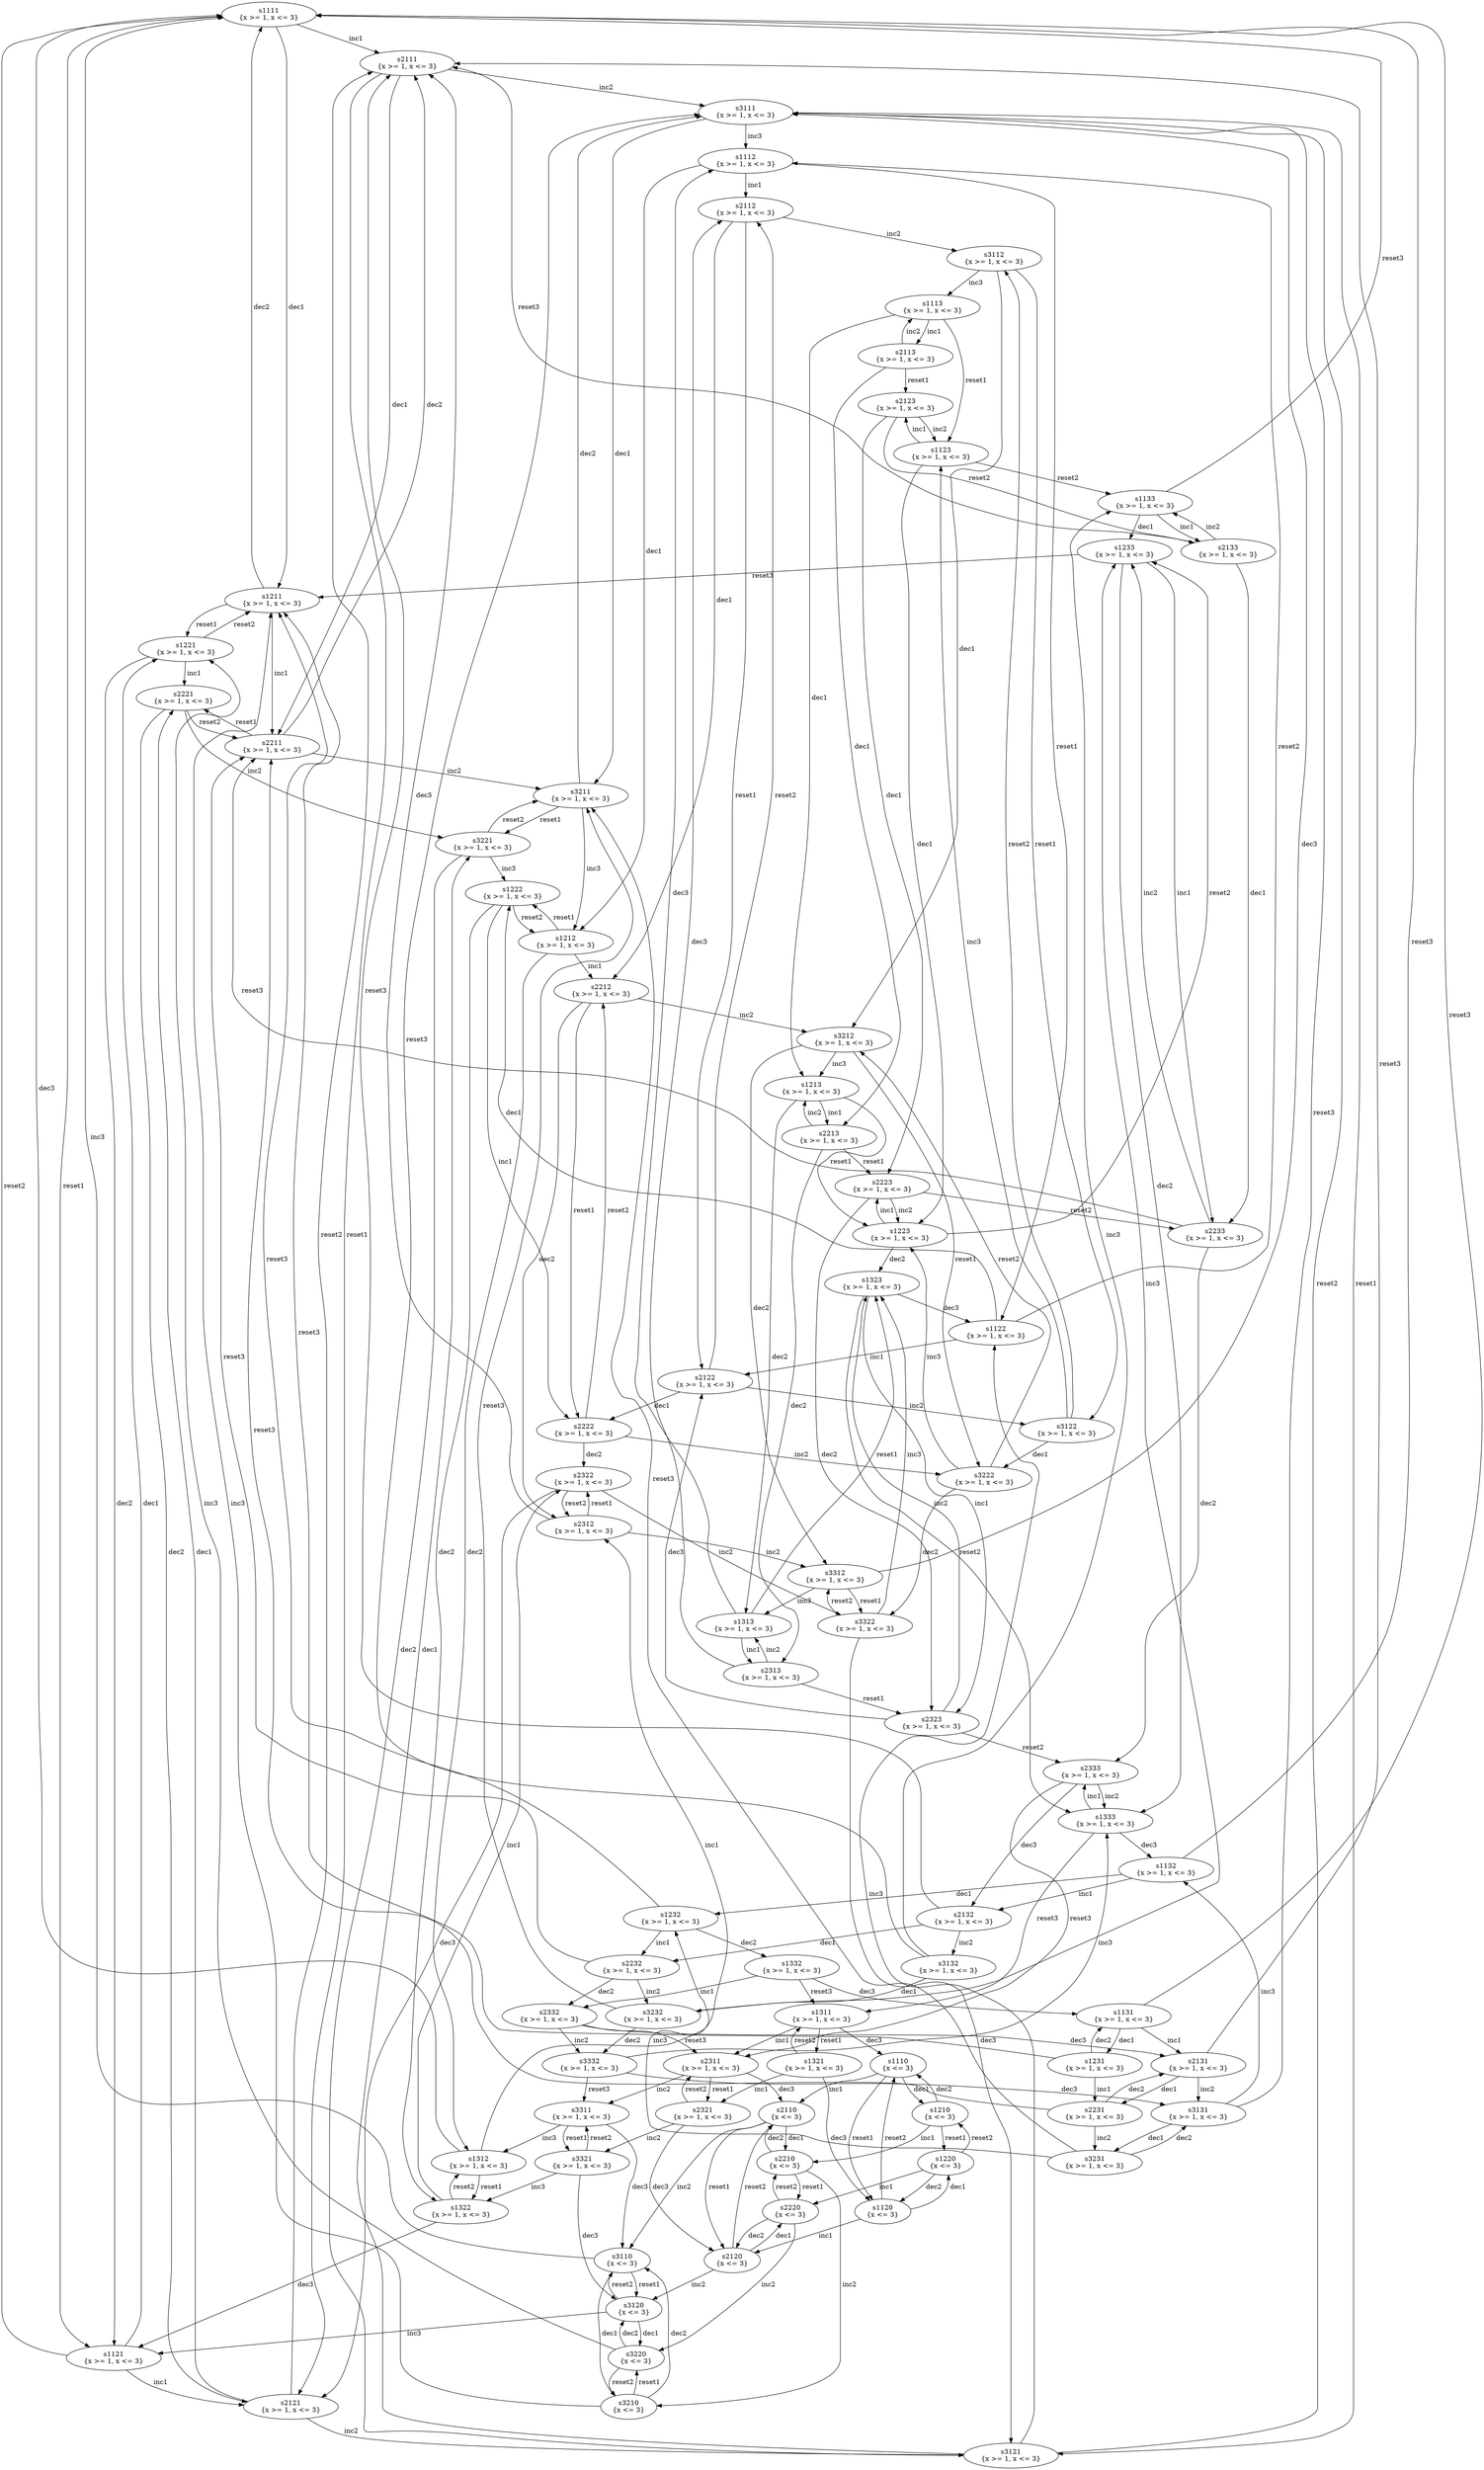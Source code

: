 digraph G {
	 rankdir=TB;
	0 [label = "s1111\n{x >= 1, x <= 3}"];
	1 [label = "s2111\n{x >= 1, x <= 3}"];
	2 [label = "s1211\n{x >= 1, x <= 3}"];
	3 [label = "s1121\n{x >= 1, x <= 3}"];
	4 [label = "s3111\n{x >= 1, x <= 3}"];
	5 [label = "s2211\n{x >= 1, x <= 3}"];
	6 [label = "s2121\n{x >= 1, x <= 3}"];
	7 [label = "s1221\n{x >= 1, x <= 3}"];
	8 [label = "s1112\n{x >= 1, x <= 3}"];
	9 [label = "s3211\n{x >= 1, x <= 3}"];
	10 [label = "s3121\n{x >= 1, x <= 3}"];
	11 [label = "s2221\n{x >= 1, x <= 3}"];
	12 [label = "s2112\n{x >= 1, x <= 3}"];
	13 [label = "s1212\n{x >= 1, x <= 3}"];
	14 [label = "s1122\n{x >= 1, x <= 3}"];
	15 [label = "s3221\n{x >= 1, x <= 3}"];
	16 [label = "s3112\n{x >= 1, x <= 3}"];
	17 [label = "s2212\n{x >= 1, x <= 3}"];
	18 [label = "s2122\n{x >= 1, x <= 3}"];
	19 [label = "s1312\n{x >= 1, x <= 3}"];
	20 [label = "s1222\n{x >= 1, x <= 3}"];
	21 [label = "s1113\n{x >= 1, x <= 3}"];
	22 [label = "s3212\n{x >= 1, x <= 3}"];
	23 [label = "s3122\n{x >= 1, x <= 3}"];
	24 [label = "s2312\n{x >= 1, x <= 3}"];
	25 [label = "s2222\n{x >= 1, x <= 3}"];
	26 [label = "s1322\n{x >= 1, x <= 3}"];
	27 [label = "s2113\n{x >= 1, x <= 3}"];
	28 [label = "s1213\n{x >= 1, x <= 3}"];
	29 [label = "s1123\n{x >= 1, x <= 3}"];
	30 [label = "s3312\n{x >= 1, x <= 3}"];
	31 [label = "s3222\n{x >= 1, x <= 3}"];
	32 [label = "s2322\n{x >= 1, x <= 3}"];
	33 [label = "s2213\n{x >= 1, x <= 3}"];
	34 [label = "s2123\n{x >= 1, x <= 3}"];
	35 [label = "s1313\n{x >= 1, x <= 3}"];
	36 [label = "s1223\n{x >= 1, x <= 3}"];
	37 [label = "s1133\n{x >= 1, x <= 3}"];
	38 [label = "s3322\n{x >= 1, x <= 3}"];
	39 [label = "s2313\n{x >= 1, x <= 3}"];
	40 [label = "s2223\n{x >= 1, x <= 3}"];
	41 [label = "s2133\n{x >= 1, x <= 3}"];
	42 [label = "s1323\n{x >= 1, x <= 3}"];
	43 [label = "s1233\n{x >= 1, x <= 3}"];
	44 [label = "s2323\n{x >= 1, x <= 3}"];
	45 [label = "s2233\n{x >= 1, x <= 3}"];
	46 [label = "s1333\n{x >= 1, x <= 3}"];
	47 [label = "s2333\n{x >= 1, x <= 3}"];
	48 [label = "s1132\n{x >= 1, x <= 3}"];
	49 [label = "s1311\n{x >= 1, x <= 3}"];
	50 [label = "s2132\n{x >= 1, x <= 3}"];
	51 [label = "s2311\n{x >= 1, x <= 3}"];
	52 [label = "s1232\n{x >= 1, x <= 3}"];
	53 [label = "s1110\n{x <= 3}"];
	54 [label = "s1321\n{x >= 1, x <= 3}"];
	55 [label = "s3132\n{x >= 1, x <= 3}"];
	56 [label = "s2232\n{x >= 1, x <= 3}"];
	57 [label = "s3311\n{x >= 1, x <= 3}"];
	58 [label = "s2110\n{x <= 3}"];
	59 [label = "s2321\n{x >= 1, x <= 3}"];
	60 [label = "s1332\n{x >= 1, x <= 3}"];
	61 [label = "s1210\n{x <= 3}"];
	62 [label = "s1120\n{x <= 3}"];
	63 [label = "s3232\n{x >= 1, x <= 3}"];
	64 [label = "s2332\n{x >= 1, x <= 3}"];
	65 [label = "s3110\n{x <= 3}"];
	66 [label = "s3321\n{x >= 1, x <= 3}"];
	67 [label = "s2210\n{x <= 3}"];
	68 [label = "s2120\n{x <= 3}"];
	69 [label = "s1131\n{x >= 1, x <= 3}"];
	70 [label = "s1220\n{x <= 3}"];
	71 [label = "s3332\n{x >= 1, x <= 3}"];
	72 [label = "s2131\n{x >= 1, x <= 3}"];
	73 [label = "s3210\n{x <= 3}"];
	74 [label = "s3120\n{x <= 3}"];
	75 [label = "s2220\n{x <= 3}"];
	76 [label = "s1231\n{x >= 1, x <= 3}"];
	77 [label = "s3131\n{x >= 1, x <= 3}"];
	78 [label = "s2231\n{x >= 1, x <= 3}"];
	79 [label = "s3220\n{x <= 3}"];
	80 [label = "s3231\n{x >= 1, x <= 3}"];
	0 -> 1 [label = " inc1"];
	0 -> 2 [label = " dec1"];
	0 -> 3 [label = " reset1"];
	1 -> 4 [label = " inc2"];
	1 -> 5 [label = " dec1"];
	1 -> 6 [label = " reset1"];
	2 -> 5 [label = " inc1"];
	2 -> 0 [label = " dec2"];
	2 -> 7 [label = " reset1"];
	3 -> 6 [label = " inc1"];
	3 -> 7 [label = " dec1"];
	3 -> 0 [label = " reset2"];
	4 -> 8 [label = " inc3"];
	4 -> 9 [label = " dec1"];
	4 -> 10 [label = " reset1"];
	5 -> 9 [label = " inc2"];
	5 -> 1 [label = " dec2"];
	5 -> 11 [label = " reset1"];
	6 -> 10 [label = " inc2"];
	6 -> 11 [label = " dec1"];
	6 -> 1 [label = " reset2"];
	7 -> 11 [label = " inc1"];
	7 -> 3 [label = " dec2"];
	7 -> 2 [label = " reset2"];
	8 -> 12 [label = " inc1"];
	8 -> 13 [label = " dec1"];
	8 -> 14 [label = " reset1"];
	9 -> 13 [label = " inc3"];
	9 -> 4 [label = " dec2"];
	9 -> 15 [label = " reset1"];
	10 -> 14 [label = " inc3"];
	10 -> 15 [label = " dec1"];
	10 -> 4 [label = " reset2"];
	11 -> 15 [label = " inc2"];
	11 -> 6 [label = " dec2"];
	11 -> 5 [label = " reset2"];
	12 -> 16 [label = " inc2"];
	12 -> 17 [label = " dec1"];
	12 -> 18 [label = " reset1"];
	13 -> 17 [label = " inc1"];
	13 -> 19 [label = " dec2"];
	13 -> 20 [label = " reset1"];
	14 -> 18 [label = " inc1"];
	14 -> 20 [label = " dec1"];
	14 -> 8 [label = " reset2"];
	15 -> 20 [label = " inc3"];
	15 -> 10 [label = " dec2"];
	15 -> 9 [label = " reset2"];
	16 -> 21 [label = " inc3"];
	16 -> 22 [label = " dec1"];
	16 -> 23 [label = " reset1"];
	17 -> 22 [label = " inc2"];
	17 -> 24 [label = " dec2"];
	17 -> 25 [label = " reset1"];
	18 -> 23 [label = " inc2"];
	18 -> 25 [label = " dec1"];
	18 -> 12 [label = " reset2"];
	19 -> 24 [label = " inc1"];
	19 -> 0 [label = " dec3"];
	19 -> 26 [label = " reset1"];
	20 -> 25 [label = " inc1"];
	20 -> 26 [label = " dec2"];
	20 -> 13 [label = " reset2"];
	21 -> 27 [label = " inc1"];
	21 -> 28 [label = " dec1"];
	21 -> 29 [label = " reset1"];
	22 -> 28 [label = " inc3"];
	22 -> 30 [label = " dec2"];
	22 -> 31 [label = " reset1"];
	23 -> 29 [label = " inc3"];
	23 -> 31 [label = " dec1"];
	23 -> 16 [label = " reset2"];
	24 -> 30 [label = " inc2"];
	24 -> 1 [label = " dec3"];
	24 -> 32 [label = " reset1"];
	25 -> 31 [label = " inc2"];
	25 -> 32 [label = " dec2"];
	25 -> 17 [label = " reset2"];
	26 -> 32 [label = " inc1"];
	26 -> 3 [label = " dec3"];
	26 -> 19 [label = " reset2"];
	27 -> 21 [label = " inc2"];
	27 -> 33 [label = " dec1"];
	27 -> 34 [label = " reset1"];
	28 -> 33 [label = " inc1"];
	28 -> 35 [label = " dec2"];
	28 -> 36 [label = " reset1"];
	29 -> 34 [label = " inc1"];
	29 -> 36 [label = " dec1"];
	29 -> 37 [label = " reset2"];
	30 -> 35 [label = " inc3"];
	30 -> 4 [label = " dec3"];
	30 -> 38 [label = " reset1"];
	31 -> 36 [label = " inc3"];
	31 -> 38 [label = " dec2"];
	31 -> 22 [label = " reset2"];
	32 -> 38 [label = " inc2"];
	32 -> 6 [label = " dec3"];
	32 -> 24 [label = " reset2"];
	33 -> 28 [label = " inc2"];
	33 -> 39 [label = " dec2"];
	33 -> 40 [label = " reset1"];
	34 -> 29 [label = " inc2"];
	34 -> 40 [label = " dec1"];
	34 -> 41 [label = " reset2"];
	35 -> 39 [label = " inc1"];
	35 -> 8 [label = " dec3"];
	35 -> 42 [label = " reset1"];
	36 -> 40 [label = " inc1"];
	36 -> 42 [label = " dec2"];
	36 -> 43 [label = " reset2"];
	37 -> 41 [label = " inc1"];
	37 -> 43 [label = " dec1"];
	37 -> 0 [label = " reset3"];
	38 -> 42 [label = " inc3"];
	38 -> 10 [label = " dec3"];
	38 -> 30 [label = " reset2"];
	39 -> 35 [label = " inc2"];
	39 -> 12 [label = " dec3"];
	39 -> 44 [label = " reset1"];
	40 -> 36 [label = " inc2"];
	40 -> 44 [label = " dec2"];
	40 -> 45 [label = " reset2"];
	41 -> 37 [label = " inc2"];
	41 -> 45 [label = " dec1"];
	41 -> 1 [label = " reset3"];
	42 -> 44 [label = " inc1"];
	42 -> 14 [label = " dec3"];
	42 -> 46 [label = " reset2"];
	43 -> 45 [label = " inc1"];
	43 -> 46 [label = " dec2"];
	43 -> 2 [label = " reset3"];
	44 -> 42 [label = " inc2"];
	44 -> 18 [label = " dec3"];
	44 -> 47 [label = " reset2"];
	45 -> 43 [label = " inc2"];
	45 -> 47 [label = " dec2"];
	45 -> 5 [label = " reset3"];
	46 -> 47 [label = " inc1"];
	46 -> 48 [label = " dec3"];
	46 -> 49 [label = " reset3"];
	47 -> 46 [label = " inc2"];
	47 -> 50 [label = " dec3"];
	47 -> 51 [label = " reset3"];
	48 -> 50 [label = " inc1"];
	48 -> 52 [label = " dec1"];
	48 -> 0 [label = " reset3"];
	49 -> 51 [label = " inc1"];
	49 -> 53 [label = " dec3"];
	49 -> 54 [label = " reset1"];
	50 -> 55 [label = " inc2"];
	50 -> 56 [label = " dec1"];
	50 -> 1 [label = " reset3"];
	51 -> 57 [label = " inc2"];
	51 -> 58 [label = " dec3"];
	51 -> 59 [label = " reset1"];
	52 -> 56 [label = " inc1"];
	52 -> 60 [label = " dec2"];
	52 -> 2 [label = " reset3"];
	53 -> 58 [label = " inc1"];
	53 -> 61 [label = " dec1"];
	53 -> 62 [label = " reset1"];
	54 -> 59 [label = " inc1"];
	54 -> 62 [label = " dec3"];
	54 -> 49 [label = " reset2"];
	55 -> 37 [label = " inc3"];
	55 -> 63 [label = " dec1"];
	55 -> 4 [label = " reset3"];
	56 -> 63 [label = " inc2"];
	56 -> 64 [label = " dec2"];
	56 -> 5 [label = " reset3"];
	57 -> 19 [label = " inc3"];
	57 -> 65 [label = " dec3"];
	57 -> 66 [label = " reset1"];
	58 -> 65 [label = " inc2"];
	58 -> 67 [label = " dec1"];
	58 -> 68 [label = " reset1"];
	59 -> 66 [label = " inc2"];
	59 -> 68 [label = " dec3"];
	59 -> 51 [label = " reset2"];
	60 -> 64 [label = " inc1"];
	60 -> 69 [label = " dec3"];
	60 -> 49 [label = " reset3"];
	61 -> 67 [label = " inc1"];
	61 -> 53 [label = " dec2"];
	61 -> 70 [label = " reset1"];
	62 -> 68 [label = " inc1"];
	62 -> 70 [label = " dec1"];
	62 -> 53 [label = " reset2"];
	63 -> 43 [label = " inc3"];
	63 -> 71 [label = " dec2"];
	63 -> 9 [label = " reset3"];
	64 -> 71 [label = " inc2"];
	64 -> 72 [label = " dec3"];
	64 -> 51 [label = " reset3"];
	65 -> 0 [label = " inc3"];
	65 -> 73 [label = " dec1"];
	65 -> 74 [label = " reset1"];
	66 -> 26 [label = " inc3"];
	66 -> 74 [label = " dec3"];
	66 -> 57 [label = " reset2"];
	67 -> 73 [label = " inc2"];
	67 -> 58 [label = " dec2"];
	67 -> 75 [label = " reset1"];
	68 -> 74 [label = " inc2"];
	68 -> 75 [label = " dec1"];
	68 -> 58 [label = " reset2"];
	69 -> 72 [label = " inc1"];
	69 -> 76 [label = " dec1"];
	69 -> 0 [label = " reset3"];
	70 -> 75 [label = " inc1"];
	70 -> 62 [label = " dec2"];
	70 -> 61 [label = " reset2"];
	71 -> 46 [label = " inc3"];
	71 -> 77 [label = " dec3"];
	71 -> 57 [label = " reset3"];
	72 -> 77 [label = " inc2"];
	72 -> 78 [label = " dec1"];
	72 -> 1 [label = " reset3"];
	73 -> 2 [label = " inc3"];
	73 -> 65 [label = " dec2"];
	73 -> 79 [label = " reset1"];
	74 -> 3 [label = " inc3"];
	74 -> 79 [label = " dec1"];
	74 -> 65 [label = " reset2"];
	75 -> 79 [label = " inc2"];
	75 -> 68 [label = " dec2"];
	75 -> 67 [label = " reset2"];
	76 -> 78 [label = " inc1"];
	76 -> 69 [label = " dec2"];
	76 -> 2 [label = " reset3"];
	77 -> 48 [label = " inc3"];
	77 -> 80 [label = " dec1"];
	77 -> 4 [label = " reset3"];
	78 -> 80 [label = " inc2"];
	78 -> 72 [label = " dec2"];
	78 -> 5 [label = " reset3"];
	79 -> 7 [label = " inc3"];
	79 -> 74 [label = " dec2"];
	79 -> 73 [label = " reset2"];
	80 -> 52 [label = " inc3"];
	80 -> 77 [label = " dec2"];
	80 -> 9 [label = " reset3"];
}

